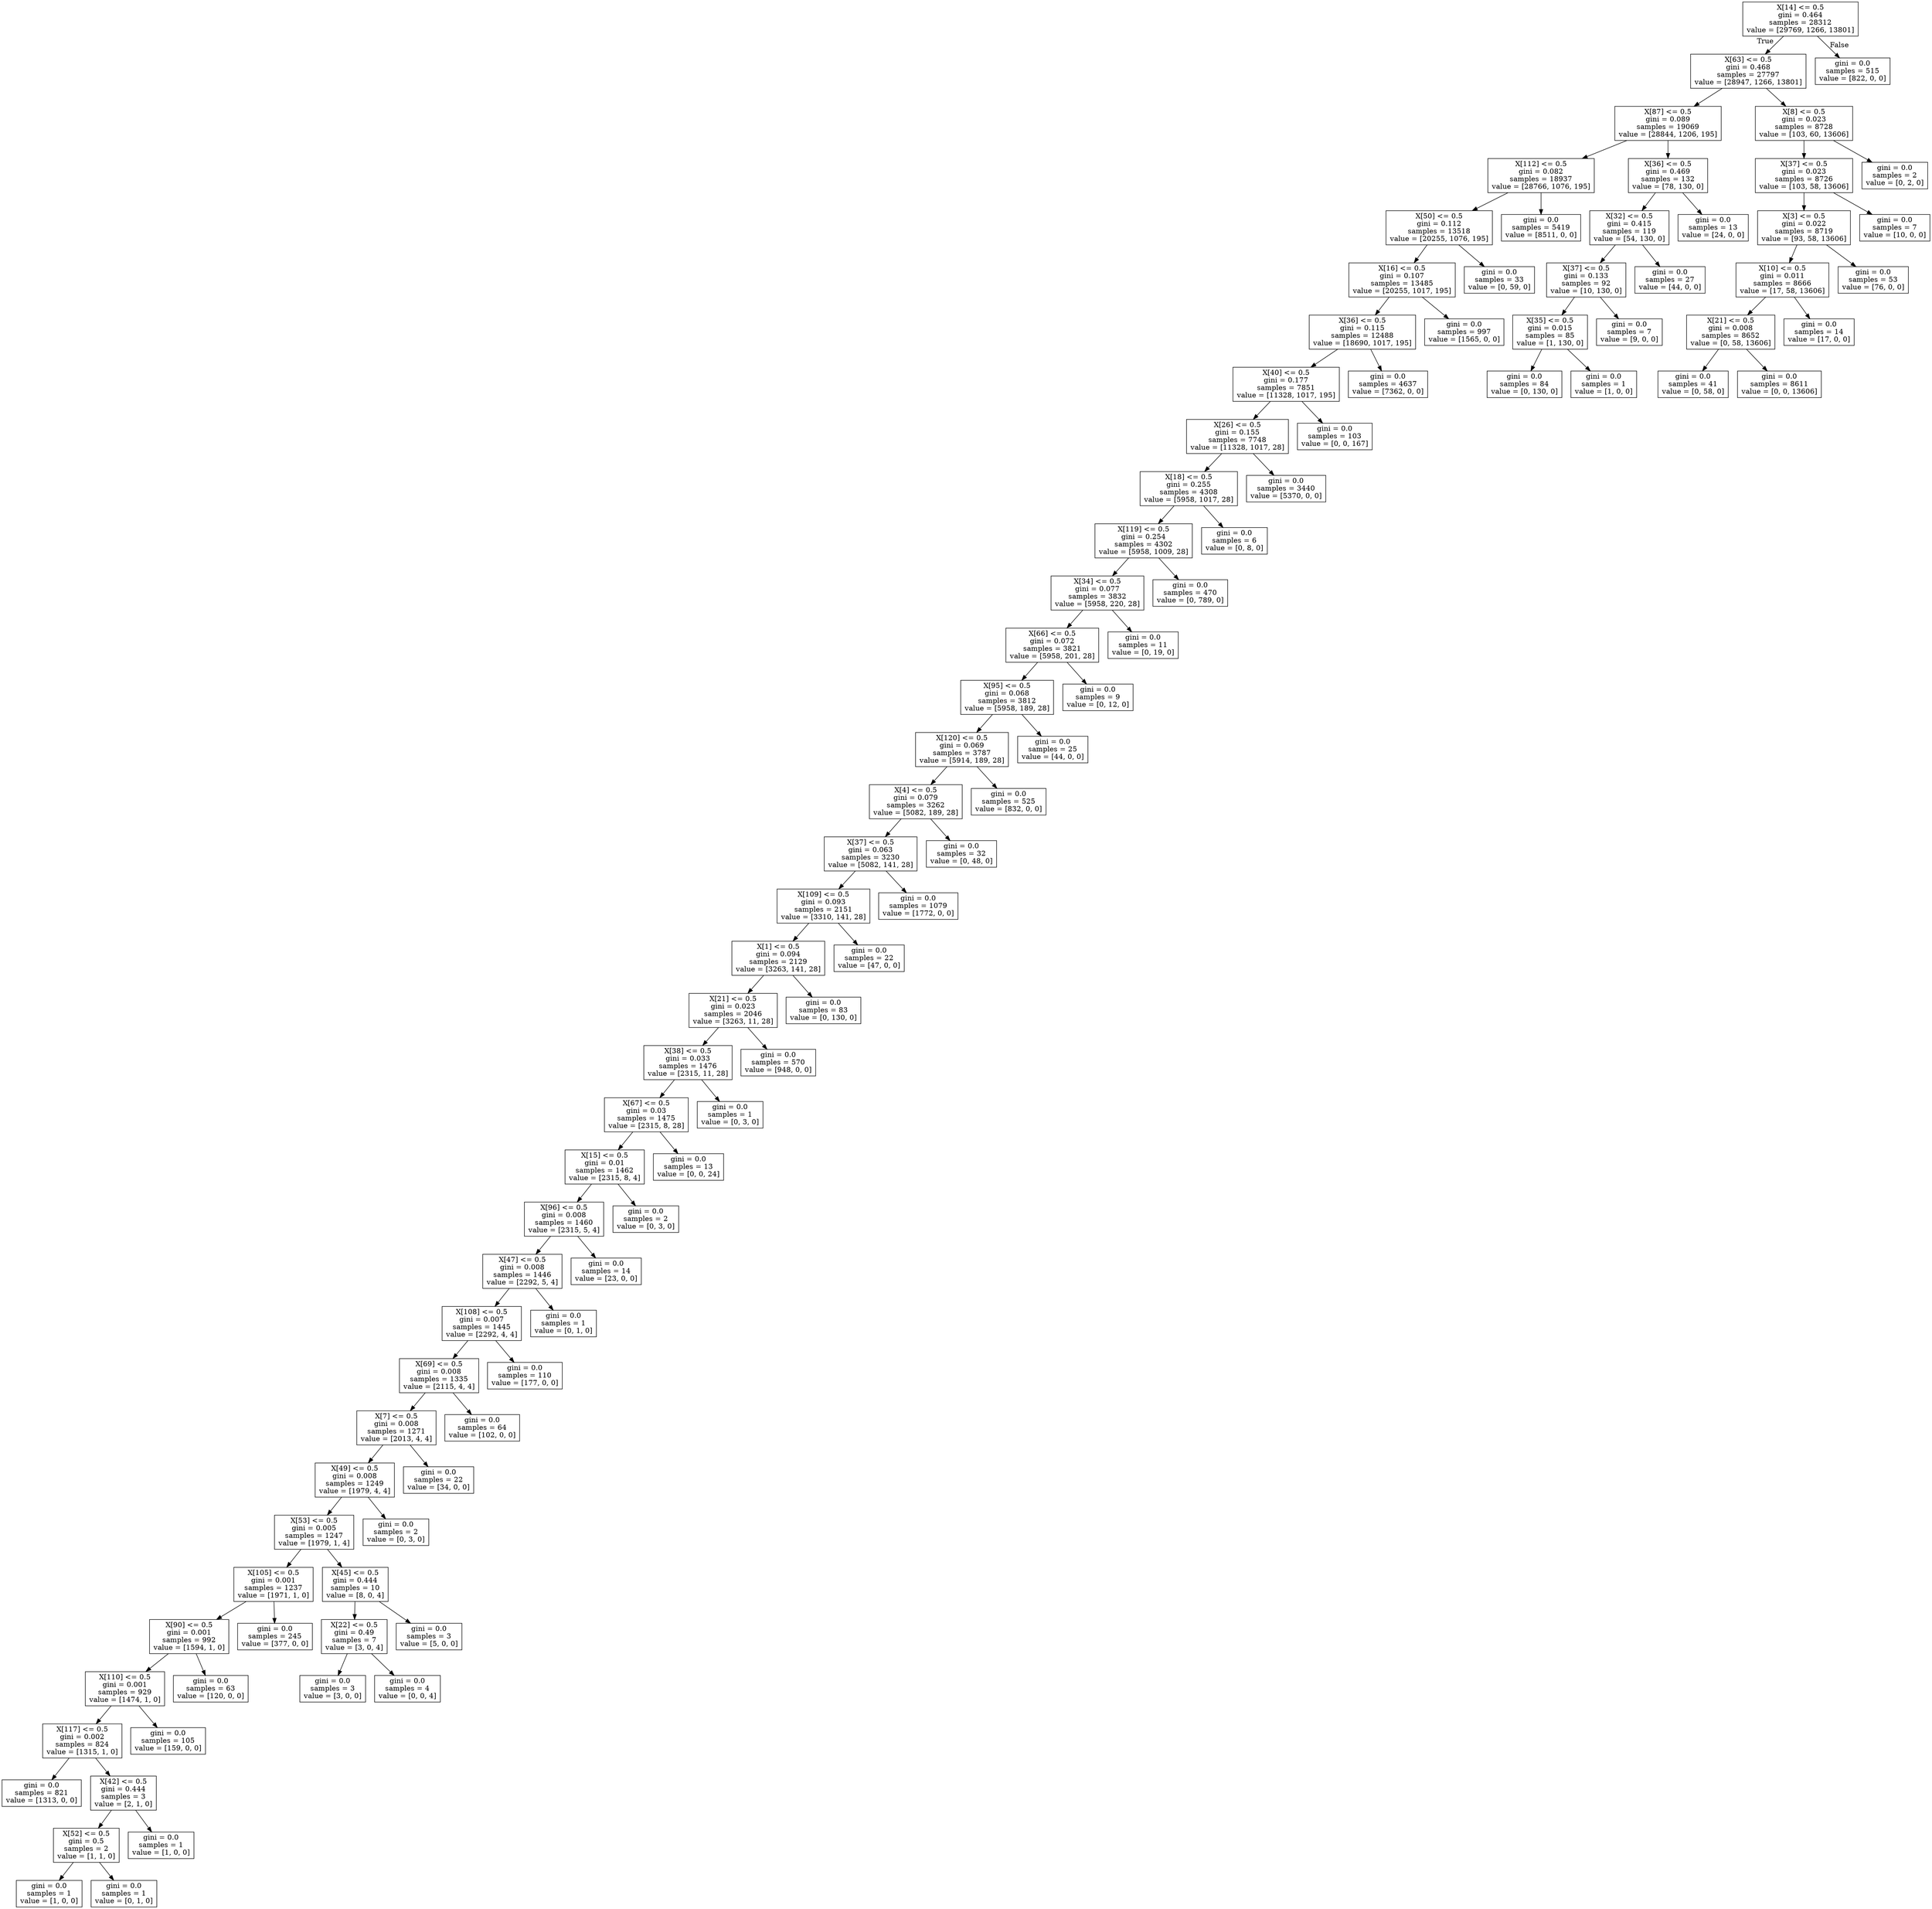 digraph Tree {
node [shape=box] ;
0 [label="X[14] <= 0.5\ngini = 0.464\nsamples = 28312\nvalue = [29769, 1266, 13801]"] ;
1 [label="X[63] <= 0.5\ngini = 0.468\nsamples = 27797\nvalue = [28947, 1266, 13801]"] ;
0 -> 1 [labeldistance=2.5, labelangle=45, headlabel="True"] ;
2 [label="X[87] <= 0.5\ngini = 0.089\nsamples = 19069\nvalue = [28844, 1206, 195]"] ;
1 -> 2 ;
3 [label="X[112] <= 0.5\ngini = 0.082\nsamples = 18937\nvalue = [28766, 1076, 195]"] ;
2 -> 3 ;
4 [label="X[50] <= 0.5\ngini = 0.112\nsamples = 13518\nvalue = [20255, 1076, 195]"] ;
3 -> 4 ;
5 [label="X[16] <= 0.5\ngini = 0.107\nsamples = 13485\nvalue = [20255, 1017, 195]"] ;
4 -> 5 ;
6 [label="X[36] <= 0.5\ngini = 0.115\nsamples = 12488\nvalue = [18690, 1017, 195]"] ;
5 -> 6 ;
7 [label="X[40] <= 0.5\ngini = 0.177\nsamples = 7851\nvalue = [11328, 1017, 195]"] ;
6 -> 7 ;
8 [label="X[26] <= 0.5\ngini = 0.155\nsamples = 7748\nvalue = [11328, 1017, 28]"] ;
7 -> 8 ;
9 [label="X[18] <= 0.5\ngini = 0.255\nsamples = 4308\nvalue = [5958, 1017, 28]"] ;
8 -> 9 ;
10 [label="X[119] <= 0.5\ngini = 0.254\nsamples = 4302\nvalue = [5958, 1009, 28]"] ;
9 -> 10 ;
11 [label="X[34] <= 0.5\ngini = 0.077\nsamples = 3832\nvalue = [5958, 220, 28]"] ;
10 -> 11 ;
12 [label="X[66] <= 0.5\ngini = 0.072\nsamples = 3821\nvalue = [5958, 201, 28]"] ;
11 -> 12 ;
13 [label="X[95] <= 0.5\ngini = 0.068\nsamples = 3812\nvalue = [5958, 189, 28]"] ;
12 -> 13 ;
14 [label="X[120] <= 0.5\ngini = 0.069\nsamples = 3787\nvalue = [5914, 189, 28]"] ;
13 -> 14 ;
15 [label="X[4] <= 0.5\ngini = 0.079\nsamples = 3262\nvalue = [5082, 189, 28]"] ;
14 -> 15 ;
16 [label="X[37] <= 0.5\ngini = 0.063\nsamples = 3230\nvalue = [5082, 141, 28]"] ;
15 -> 16 ;
17 [label="X[109] <= 0.5\ngini = 0.093\nsamples = 2151\nvalue = [3310, 141, 28]"] ;
16 -> 17 ;
18 [label="X[1] <= 0.5\ngini = 0.094\nsamples = 2129\nvalue = [3263, 141, 28]"] ;
17 -> 18 ;
19 [label="X[21] <= 0.5\ngini = 0.023\nsamples = 2046\nvalue = [3263, 11, 28]"] ;
18 -> 19 ;
20 [label="X[38] <= 0.5\ngini = 0.033\nsamples = 1476\nvalue = [2315, 11, 28]"] ;
19 -> 20 ;
21 [label="X[67] <= 0.5\ngini = 0.03\nsamples = 1475\nvalue = [2315, 8, 28]"] ;
20 -> 21 ;
22 [label="X[15] <= 0.5\ngini = 0.01\nsamples = 1462\nvalue = [2315, 8, 4]"] ;
21 -> 22 ;
23 [label="X[96] <= 0.5\ngini = 0.008\nsamples = 1460\nvalue = [2315, 5, 4]"] ;
22 -> 23 ;
24 [label="X[47] <= 0.5\ngini = 0.008\nsamples = 1446\nvalue = [2292, 5, 4]"] ;
23 -> 24 ;
25 [label="X[108] <= 0.5\ngini = 0.007\nsamples = 1445\nvalue = [2292, 4, 4]"] ;
24 -> 25 ;
26 [label="X[69] <= 0.5\ngini = 0.008\nsamples = 1335\nvalue = [2115, 4, 4]"] ;
25 -> 26 ;
27 [label="X[7] <= 0.5\ngini = 0.008\nsamples = 1271\nvalue = [2013, 4, 4]"] ;
26 -> 27 ;
28 [label="X[49] <= 0.5\ngini = 0.008\nsamples = 1249\nvalue = [1979, 4, 4]"] ;
27 -> 28 ;
29 [label="X[53] <= 0.5\ngini = 0.005\nsamples = 1247\nvalue = [1979, 1, 4]"] ;
28 -> 29 ;
30 [label="X[105] <= 0.5\ngini = 0.001\nsamples = 1237\nvalue = [1971, 1, 0]"] ;
29 -> 30 ;
31 [label="X[90] <= 0.5\ngini = 0.001\nsamples = 992\nvalue = [1594, 1, 0]"] ;
30 -> 31 ;
32 [label="X[110] <= 0.5\ngini = 0.001\nsamples = 929\nvalue = [1474, 1, 0]"] ;
31 -> 32 ;
33 [label="X[117] <= 0.5\ngini = 0.002\nsamples = 824\nvalue = [1315, 1, 0]"] ;
32 -> 33 ;
34 [label="gini = 0.0\nsamples = 821\nvalue = [1313, 0, 0]"] ;
33 -> 34 ;
35 [label="X[42] <= 0.5\ngini = 0.444\nsamples = 3\nvalue = [2, 1, 0]"] ;
33 -> 35 ;
36 [label="X[52] <= 0.5\ngini = 0.5\nsamples = 2\nvalue = [1, 1, 0]"] ;
35 -> 36 ;
37 [label="gini = 0.0\nsamples = 1\nvalue = [1, 0, 0]"] ;
36 -> 37 ;
38 [label="gini = 0.0\nsamples = 1\nvalue = [0, 1, 0]"] ;
36 -> 38 ;
39 [label="gini = 0.0\nsamples = 1\nvalue = [1, 0, 0]"] ;
35 -> 39 ;
40 [label="gini = 0.0\nsamples = 105\nvalue = [159, 0, 0]"] ;
32 -> 40 ;
41 [label="gini = 0.0\nsamples = 63\nvalue = [120, 0, 0]"] ;
31 -> 41 ;
42 [label="gini = 0.0\nsamples = 245\nvalue = [377, 0, 0]"] ;
30 -> 42 ;
43 [label="X[45] <= 0.5\ngini = 0.444\nsamples = 10\nvalue = [8, 0, 4]"] ;
29 -> 43 ;
44 [label="X[22] <= 0.5\ngini = 0.49\nsamples = 7\nvalue = [3, 0, 4]"] ;
43 -> 44 ;
45 [label="gini = 0.0\nsamples = 3\nvalue = [3, 0, 0]"] ;
44 -> 45 ;
46 [label="gini = 0.0\nsamples = 4\nvalue = [0, 0, 4]"] ;
44 -> 46 ;
47 [label="gini = 0.0\nsamples = 3\nvalue = [5, 0, 0]"] ;
43 -> 47 ;
48 [label="gini = 0.0\nsamples = 2\nvalue = [0, 3, 0]"] ;
28 -> 48 ;
49 [label="gini = 0.0\nsamples = 22\nvalue = [34, 0, 0]"] ;
27 -> 49 ;
50 [label="gini = 0.0\nsamples = 64\nvalue = [102, 0, 0]"] ;
26 -> 50 ;
51 [label="gini = 0.0\nsamples = 110\nvalue = [177, 0, 0]"] ;
25 -> 51 ;
52 [label="gini = 0.0\nsamples = 1\nvalue = [0, 1, 0]"] ;
24 -> 52 ;
53 [label="gini = 0.0\nsamples = 14\nvalue = [23, 0, 0]"] ;
23 -> 53 ;
54 [label="gini = 0.0\nsamples = 2\nvalue = [0, 3, 0]"] ;
22 -> 54 ;
55 [label="gini = 0.0\nsamples = 13\nvalue = [0, 0, 24]"] ;
21 -> 55 ;
56 [label="gini = 0.0\nsamples = 1\nvalue = [0, 3, 0]"] ;
20 -> 56 ;
57 [label="gini = 0.0\nsamples = 570\nvalue = [948, 0, 0]"] ;
19 -> 57 ;
58 [label="gini = 0.0\nsamples = 83\nvalue = [0, 130, 0]"] ;
18 -> 58 ;
59 [label="gini = 0.0\nsamples = 22\nvalue = [47, 0, 0]"] ;
17 -> 59 ;
60 [label="gini = 0.0\nsamples = 1079\nvalue = [1772, 0, 0]"] ;
16 -> 60 ;
61 [label="gini = 0.0\nsamples = 32\nvalue = [0, 48, 0]"] ;
15 -> 61 ;
62 [label="gini = 0.0\nsamples = 525\nvalue = [832, 0, 0]"] ;
14 -> 62 ;
63 [label="gini = 0.0\nsamples = 25\nvalue = [44, 0, 0]"] ;
13 -> 63 ;
64 [label="gini = 0.0\nsamples = 9\nvalue = [0, 12, 0]"] ;
12 -> 64 ;
65 [label="gini = 0.0\nsamples = 11\nvalue = [0, 19, 0]"] ;
11 -> 65 ;
66 [label="gini = 0.0\nsamples = 470\nvalue = [0, 789, 0]"] ;
10 -> 66 ;
67 [label="gini = 0.0\nsamples = 6\nvalue = [0, 8, 0]"] ;
9 -> 67 ;
68 [label="gini = 0.0\nsamples = 3440\nvalue = [5370, 0, 0]"] ;
8 -> 68 ;
69 [label="gini = 0.0\nsamples = 103\nvalue = [0, 0, 167]"] ;
7 -> 69 ;
70 [label="gini = 0.0\nsamples = 4637\nvalue = [7362, 0, 0]"] ;
6 -> 70 ;
71 [label="gini = 0.0\nsamples = 997\nvalue = [1565, 0, 0]"] ;
5 -> 71 ;
72 [label="gini = 0.0\nsamples = 33\nvalue = [0, 59, 0]"] ;
4 -> 72 ;
73 [label="gini = 0.0\nsamples = 5419\nvalue = [8511, 0, 0]"] ;
3 -> 73 ;
74 [label="X[36] <= 0.5\ngini = 0.469\nsamples = 132\nvalue = [78, 130, 0]"] ;
2 -> 74 ;
75 [label="X[32] <= 0.5\ngini = 0.415\nsamples = 119\nvalue = [54, 130, 0]"] ;
74 -> 75 ;
76 [label="X[37] <= 0.5\ngini = 0.133\nsamples = 92\nvalue = [10, 130, 0]"] ;
75 -> 76 ;
77 [label="X[35] <= 0.5\ngini = 0.015\nsamples = 85\nvalue = [1, 130, 0]"] ;
76 -> 77 ;
78 [label="gini = 0.0\nsamples = 84\nvalue = [0, 130, 0]"] ;
77 -> 78 ;
79 [label="gini = 0.0\nsamples = 1\nvalue = [1, 0, 0]"] ;
77 -> 79 ;
80 [label="gini = 0.0\nsamples = 7\nvalue = [9, 0, 0]"] ;
76 -> 80 ;
81 [label="gini = 0.0\nsamples = 27\nvalue = [44, 0, 0]"] ;
75 -> 81 ;
82 [label="gini = 0.0\nsamples = 13\nvalue = [24, 0, 0]"] ;
74 -> 82 ;
83 [label="X[8] <= 0.5\ngini = 0.023\nsamples = 8728\nvalue = [103, 60, 13606]"] ;
1 -> 83 ;
84 [label="X[37] <= 0.5\ngini = 0.023\nsamples = 8726\nvalue = [103, 58, 13606]"] ;
83 -> 84 ;
85 [label="X[3] <= 0.5\ngini = 0.022\nsamples = 8719\nvalue = [93, 58, 13606]"] ;
84 -> 85 ;
86 [label="X[10] <= 0.5\ngini = 0.011\nsamples = 8666\nvalue = [17, 58, 13606]"] ;
85 -> 86 ;
87 [label="X[21] <= 0.5\ngini = 0.008\nsamples = 8652\nvalue = [0, 58, 13606]"] ;
86 -> 87 ;
88 [label="gini = 0.0\nsamples = 41\nvalue = [0, 58, 0]"] ;
87 -> 88 ;
89 [label="gini = 0.0\nsamples = 8611\nvalue = [0, 0, 13606]"] ;
87 -> 89 ;
90 [label="gini = 0.0\nsamples = 14\nvalue = [17, 0, 0]"] ;
86 -> 90 ;
91 [label="gini = 0.0\nsamples = 53\nvalue = [76, 0, 0]"] ;
85 -> 91 ;
92 [label="gini = 0.0\nsamples = 7\nvalue = [10, 0, 0]"] ;
84 -> 92 ;
93 [label="gini = 0.0\nsamples = 2\nvalue = [0, 2, 0]"] ;
83 -> 93 ;
94 [label="gini = 0.0\nsamples = 515\nvalue = [822, 0, 0]"] ;
0 -> 94 [labeldistance=2.5, labelangle=-45, headlabel="False"] ;
}